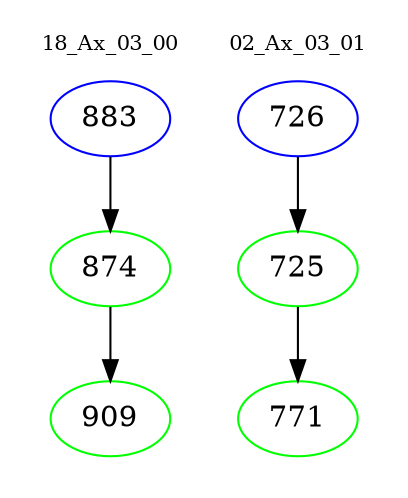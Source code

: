 digraph{
subgraph cluster_0 {
color = white
label = "18_Ax_03_00";
fontsize=10;
T0_883 [label="883", color="blue"]
T0_883 -> T0_874 [color="black"]
T0_874 [label="874", color="green"]
T0_874 -> T0_909 [color="black"]
T0_909 [label="909", color="green"]
}
subgraph cluster_1 {
color = white
label = "02_Ax_03_01";
fontsize=10;
T1_726 [label="726", color="blue"]
T1_726 -> T1_725 [color="black"]
T1_725 [label="725", color="green"]
T1_725 -> T1_771 [color="black"]
T1_771 [label="771", color="green"]
}
}
